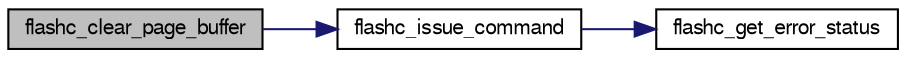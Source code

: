 digraph G
{
  edge [fontname="FreeSans",fontsize="10",labelfontname="FreeSans",labelfontsize="10"];
  node [fontname="FreeSans",fontsize="10",shape=record];
  rankdir=LR;
  Node1 [label="flashc_clear_page_buffer",height=0.2,width=0.4,color="black", fillcolor="grey75", style="filled" fontcolor="black"];
  Node1 -> Node2 [color="midnightblue",fontsize="10",style="solid",fontname="FreeSans"];
  Node2 [label="flashc_issue_command",height=0.2,width=0.4,color="black", fillcolor="white", style="filled",URL="$group__group__avr32__drivers__flashc.html#ga8045c427c32cf3617e861067d76c9c11",tooltip="Issues a FLASHC command."];
  Node2 -> Node3 [color="midnightblue",fontsize="10",style="solid",fontname="FreeSans"];
  Node3 [label="flashc_get_error_status",height=0.2,width=0.4,color="black", fillcolor="white", style="filled",URL="$group__group__avr32__drivers__flashc.html#gae7d38c60001d5d8d00363a6cb07f89f0",tooltip="Gets the error status of the FLASHC."];
}
